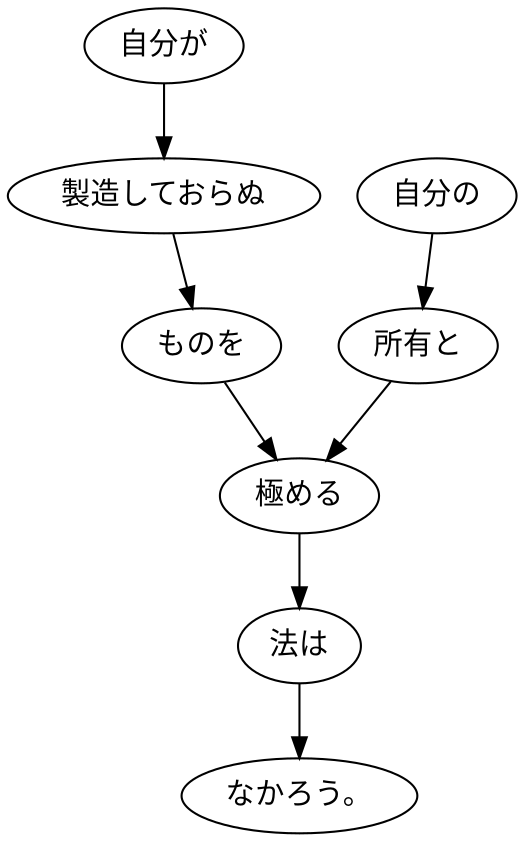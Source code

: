 digraph graph2060 {
	node0 [label="自分が"];
	node1 [label="製造しておらぬ"];
	node2 [label="ものを"];
	node3 [label="自分の"];
	node4 [label="所有と"];
	node5 [label="極める"];
	node6 [label="法は"];
	node7 [label="なかろう。"];
	node0 -> node1;
	node1 -> node2;
	node2 -> node5;
	node3 -> node4;
	node4 -> node5;
	node5 -> node6;
	node6 -> node7;
}
